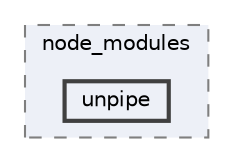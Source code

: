 digraph "pkiclassroomrescheduler/src/main/frontend/node_modules/unpipe"
{
 // LATEX_PDF_SIZE
  bgcolor="transparent";
  edge [fontname=Helvetica,fontsize=10,labelfontname=Helvetica,labelfontsize=10];
  node [fontname=Helvetica,fontsize=10,shape=box,height=0.2,width=0.4];
  compound=true
  subgraph clusterdir_72953eda66ccb3a2722c28e1c3e6c23b {
    graph [ bgcolor="#edf0f7", pencolor="grey50", label="node_modules", fontname=Helvetica,fontsize=10 style="filled,dashed", URL="dir_72953eda66ccb3a2722c28e1c3e6c23b.html",tooltip=""]
  dir_67e31c43a2747948e7ff29cf837be9b6 [label="unpipe", fillcolor="#edf0f7", color="grey25", style="filled,bold", URL="dir_67e31c43a2747948e7ff29cf837be9b6.html",tooltip=""];
  }
}
